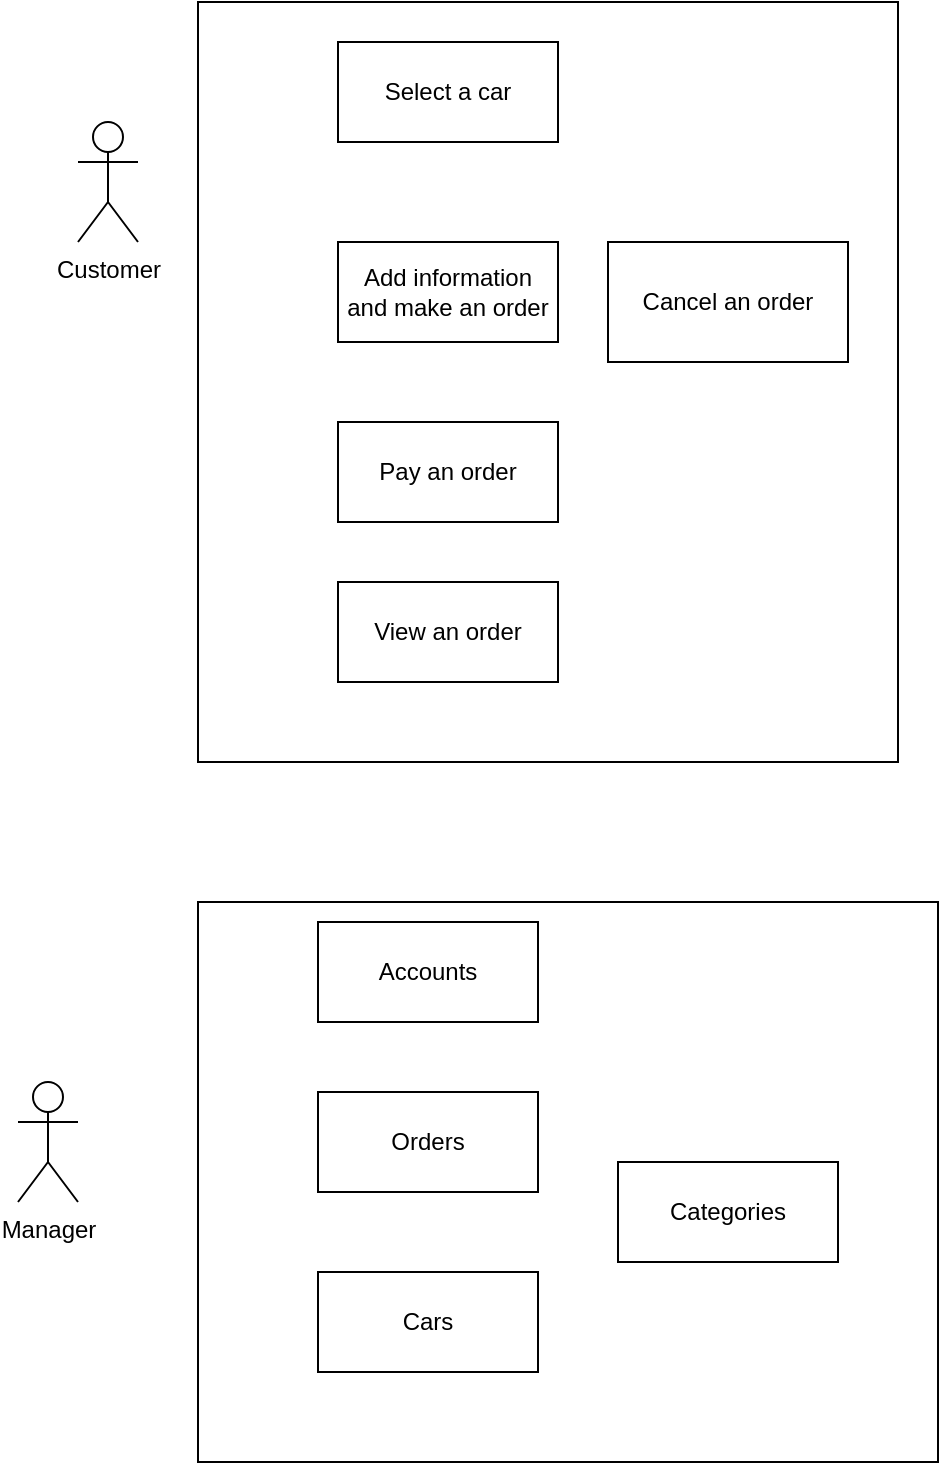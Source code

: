 <mxfile version="24.5.5" type="device">
  <diagram name="Page-1" id="n_fTTJUvvp15woAUdu2H">
    <mxGraphModel dx="1041" dy="583" grid="1" gridSize="10" guides="1" tooltips="1" connect="1" arrows="1" fold="1" page="1" pageScale="1" pageWidth="850" pageHeight="1100" math="0" shadow="0">
      <root>
        <mxCell id="0" />
        <mxCell id="1" parent="0" />
        <mxCell id="Kk266i6ZGJZ_S-X6U024-3" value="" style="rounded=0;whiteSpace=wrap;html=1;fillColor=none;" vertex="1" parent="1">
          <mxGeometry x="180" y="90" width="350" height="380" as="geometry" />
        </mxCell>
        <mxCell id="6ljYarA6fhvYLS2b_BB3-1" value="Customer" style="shape=umlActor;verticalLabelPosition=bottom;verticalAlign=top;html=1;" parent="1" vertex="1">
          <mxGeometry x="120" y="150" width="30" height="60" as="geometry" />
        </mxCell>
        <mxCell id="6ljYarA6fhvYLS2b_BB3-4" value="Manager&lt;div&gt;&lt;br&gt;&lt;/div&gt;" style="shape=umlActor;verticalLabelPosition=bottom;verticalAlign=top;html=1;" parent="1" vertex="1">
          <mxGeometry x="90" y="630" width="30" height="60" as="geometry" />
        </mxCell>
        <mxCell id="6ljYarA6fhvYLS2b_BB3-5" value="Select a car" style="html=1;whiteSpace=wrap;" parent="1" vertex="1">
          <mxGeometry x="250" y="110" width="110" height="50" as="geometry" />
        </mxCell>
        <mxCell id="6ljYarA6fhvYLS2b_BB3-6" value="Add information&lt;div&gt;and make an order&lt;/div&gt;" style="html=1;whiteSpace=wrap;" parent="1" vertex="1">
          <mxGeometry x="250" y="210" width="110" height="50" as="geometry" />
        </mxCell>
        <mxCell id="6ljYarA6fhvYLS2b_BB3-7" value="Pay an order" style="html=1;whiteSpace=wrap;" parent="1" vertex="1">
          <mxGeometry x="250" y="300" width="110" height="50" as="geometry" />
        </mxCell>
        <mxCell id="6ljYarA6fhvYLS2b_BB3-8" value="Accounts" style="html=1;whiteSpace=wrap;" parent="1" vertex="1">
          <mxGeometry x="240" y="550" width="110" height="50" as="geometry" />
        </mxCell>
        <mxCell id="6ljYarA6fhvYLS2b_BB3-9" value="Orders" style="html=1;whiteSpace=wrap;" parent="1" vertex="1">
          <mxGeometry x="240" y="635" width="110" height="50" as="geometry" />
        </mxCell>
        <mxCell id="6ljYarA6fhvYLS2b_BB3-10" value="Cars" style="html=1;whiteSpace=wrap;" parent="1" vertex="1">
          <mxGeometry x="240" y="725" width="110" height="50" as="geometry" />
        </mxCell>
        <mxCell id="6ljYarA6fhvYLS2b_BB3-12" value="Categories" style="html=1;whiteSpace=wrap;" parent="1" vertex="1">
          <mxGeometry x="390" y="670" width="110" height="50" as="geometry" />
        </mxCell>
        <mxCell id="Kk266i6ZGJZ_S-X6U024-2" value="View an order" style="html=1;whiteSpace=wrap;" vertex="1" parent="1">
          <mxGeometry x="250" y="380" width="110" height="50" as="geometry" />
        </mxCell>
        <mxCell id="Kk266i6ZGJZ_S-X6U024-4" value="" style="rounded=0;whiteSpace=wrap;html=1;fillColor=none;" vertex="1" parent="1">
          <mxGeometry x="180" y="540" width="370" height="280" as="geometry" />
        </mxCell>
        <mxCell id="Kk266i6ZGJZ_S-X6U024-6" value="Cancel an order" style="rounded=0;whiteSpace=wrap;html=1;" vertex="1" parent="1">
          <mxGeometry x="385" y="210" width="120" height="60" as="geometry" />
        </mxCell>
      </root>
    </mxGraphModel>
  </diagram>
</mxfile>
